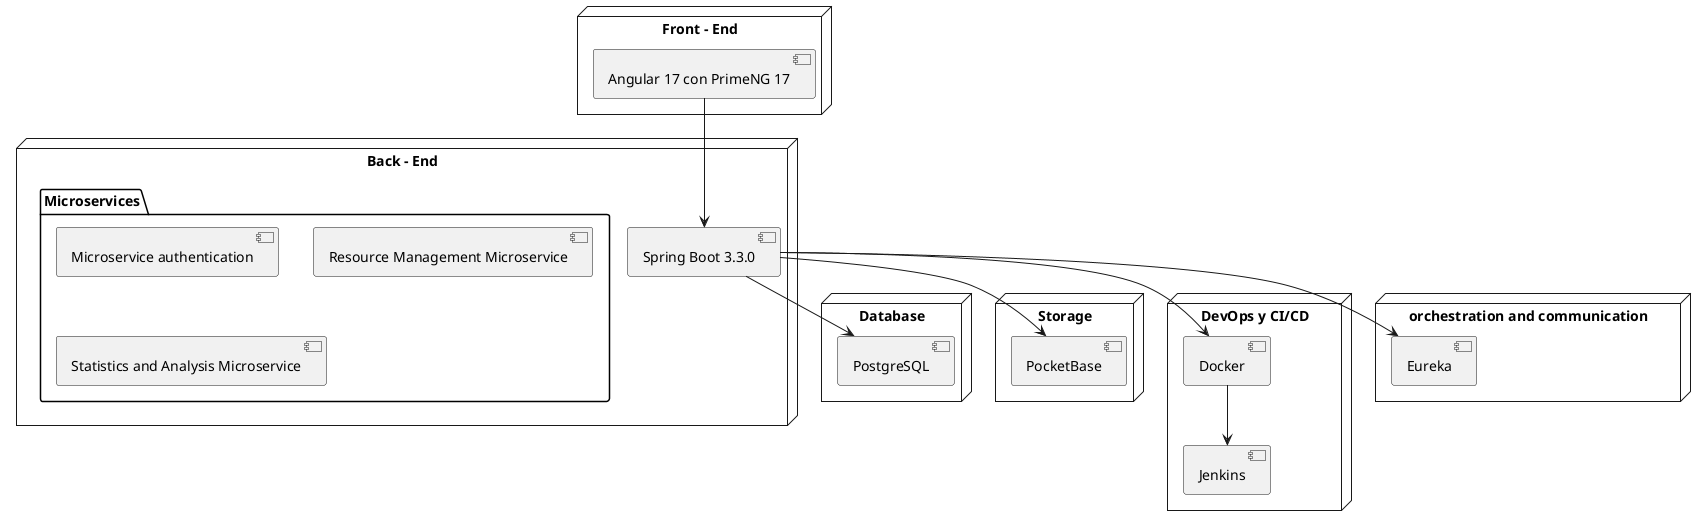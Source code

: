 @startuml
node "Front - End" {
    [Angular 17 con PrimeNG 17]
}

node "Back - End" {
    [Spring Boot 3.3.0]
    package "Microservices" {
    [Microservice authentication] as m1
    [Resource Management Microservice] as m2
    [Statistics and Analysis Microservice] as m3
    }
}

node "Database" {
    [PostgreSQL]
}

node "Storage" {
    [PocketBase]
}

node "DevOps y CI/CD" {
    [Docker]
    [Jenkins]
}

node "orchestration and communication" {
    [Eureka]
}

[Angular 17 con PrimeNG 17] --> [Spring Boot 3.3.0]
[Spring Boot 3.3.0] --> [PostgreSQL]
[Spring Boot 3.3.0] --> [PocketBase]
[Spring Boot 3.3.0] --> [Docker]
[Docker] --> [Jenkins]
[Spring Boot 3.3.0] --> [Eureka]
@enduml
